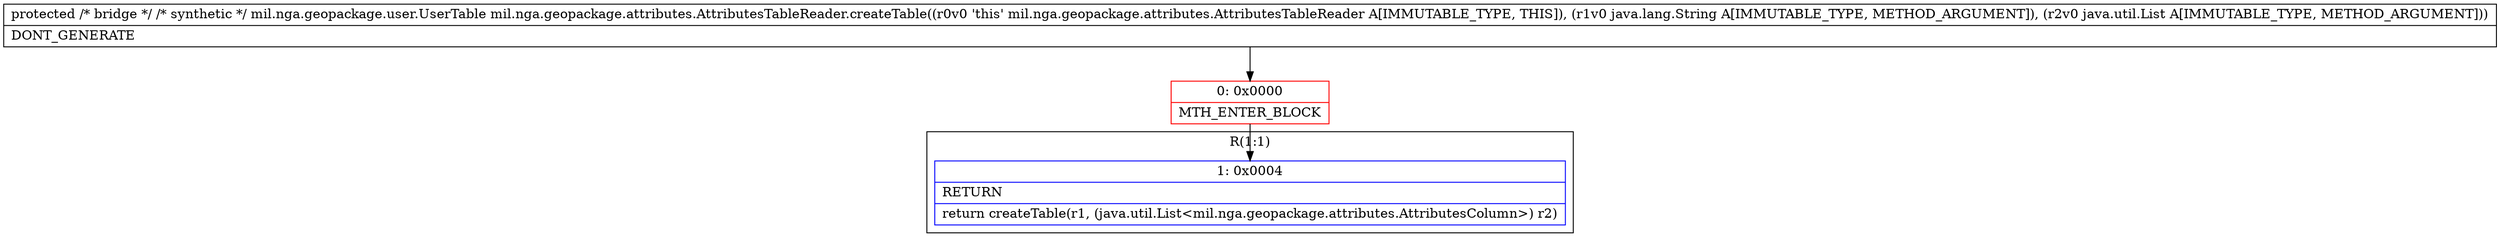 digraph "CFG formil.nga.geopackage.attributes.AttributesTableReader.createTable(Ljava\/lang\/String;Ljava\/util\/List;)Lmil\/nga\/geopackage\/user\/UserTable;" {
subgraph cluster_Region_885825069 {
label = "R(1:1)";
node [shape=record,color=blue];
Node_1 [shape=record,label="{1\:\ 0x0004|RETURN\l|return createTable(r1, (java.util.List\<mil.nga.geopackage.attributes.AttributesColumn\>) r2)\l}"];
}
Node_0 [shape=record,color=red,label="{0\:\ 0x0000|MTH_ENTER_BLOCK\l}"];
MethodNode[shape=record,label="{protected \/* bridge *\/ \/* synthetic *\/ mil.nga.geopackage.user.UserTable mil.nga.geopackage.attributes.AttributesTableReader.createTable((r0v0 'this' mil.nga.geopackage.attributes.AttributesTableReader A[IMMUTABLE_TYPE, THIS]), (r1v0 java.lang.String A[IMMUTABLE_TYPE, METHOD_ARGUMENT]), (r2v0 java.util.List A[IMMUTABLE_TYPE, METHOD_ARGUMENT]))  | DONT_GENERATE\l}"];
MethodNode -> Node_0;
Node_0 -> Node_1;
}

